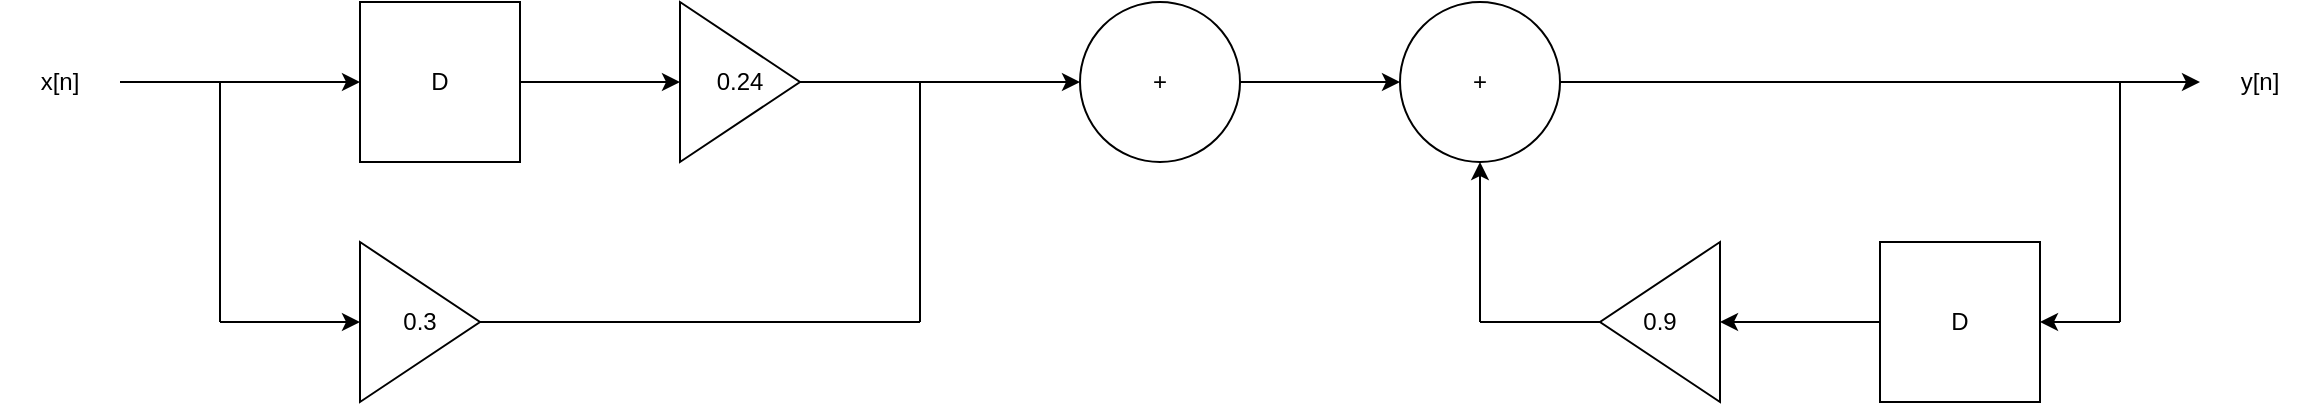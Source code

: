 <mxfile version="24.7.8">
  <diagram name="Page-1" id="ZX0jTbU3iRJgXv4F9GZD">
    <mxGraphModel dx="525" dy="570" grid="1" gridSize="10" guides="1" tooltips="1" connect="1" arrows="1" fold="1" page="1" pageScale="1" pageWidth="850" pageHeight="1100" math="0" shadow="0">
      <root>
        <mxCell id="0" />
        <mxCell id="1" parent="0" />
        <mxCell id="dWCEXIS_QhmnYMzosWze-9" style="edgeStyle=orthogonalEdgeStyle;rounded=0;orthogonalLoop=1;jettySize=auto;html=1;exitX=1;exitY=0.5;exitDx=0;exitDy=0;entryX=0;entryY=0.5;entryDx=0;entryDy=0;" edge="1" parent="1" source="dWCEXIS_QhmnYMzosWze-7" target="dWCEXIS_QhmnYMzosWze-16">
          <mxGeometry relative="1" as="geometry">
            <mxPoint x="80" y="160" as="sourcePoint" />
            <mxPoint x="200" y="160" as="targetPoint" />
          </mxGeometry>
        </mxCell>
        <mxCell id="dWCEXIS_QhmnYMzosWze-7" value="x[n]" style="text;html=1;align=center;verticalAlign=middle;whiteSpace=wrap;rounded=0;" vertex="1" parent="1">
          <mxGeometry x="20" y="145" width="60" height="30" as="geometry" />
        </mxCell>
        <mxCell id="dWCEXIS_QhmnYMzosWze-23" style="edgeStyle=orthogonalEdgeStyle;rounded=0;orthogonalLoop=1;jettySize=auto;html=1;exitX=1;exitY=0.5;exitDx=0;exitDy=0;entryX=0;entryY=0.5;entryDx=0;entryDy=0;" edge="1" parent="1" source="dWCEXIS_QhmnYMzosWze-8" target="dWCEXIS_QhmnYMzosWze-22">
          <mxGeometry relative="1" as="geometry" />
        </mxCell>
        <mxCell id="dWCEXIS_QhmnYMzosWze-8" value="0.24" style="triangle;whiteSpace=wrap;html=1;" vertex="1" parent="1">
          <mxGeometry x="360" y="120" width="60" height="80" as="geometry" />
        </mxCell>
        <mxCell id="dWCEXIS_QhmnYMzosWze-12" value="" style="endArrow=none;html=1;rounded=0;" edge="1" parent="1">
          <mxGeometry width="50" height="50" relative="1" as="geometry">
            <mxPoint x="130" y="280" as="sourcePoint" />
            <mxPoint x="130" y="160" as="targetPoint" />
          </mxGeometry>
        </mxCell>
        <mxCell id="dWCEXIS_QhmnYMzosWze-14" value="0.3" style="triangle;whiteSpace=wrap;html=1;" vertex="1" parent="1">
          <mxGeometry x="200" y="240" width="60" height="80" as="geometry" />
        </mxCell>
        <mxCell id="dWCEXIS_QhmnYMzosWze-15" value="" style="endArrow=classic;html=1;rounded=0;entryX=0;entryY=0.5;entryDx=0;entryDy=0;" edge="1" parent="1" target="dWCEXIS_QhmnYMzosWze-14">
          <mxGeometry width="50" height="50" relative="1" as="geometry">
            <mxPoint x="130" y="280" as="sourcePoint" />
            <mxPoint x="290" y="220" as="targetPoint" />
          </mxGeometry>
        </mxCell>
        <mxCell id="dWCEXIS_QhmnYMzosWze-17" style="edgeStyle=orthogonalEdgeStyle;rounded=0;orthogonalLoop=1;jettySize=auto;html=1;exitX=1;exitY=0.5;exitDx=0;exitDy=0;entryX=0;entryY=0.5;entryDx=0;entryDy=0;" edge="1" parent="1" source="dWCEXIS_QhmnYMzosWze-16" target="dWCEXIS_QhmnYMzosWze-8">
          <mxGeometry relative="1" as="geometry">
            <mxPoint x="360" y="160.345" as="targetPoint" />
          </mxGeometry>
        </mxCell>
        <mxCell id="dWCEXIS_QhmnYMzosWze-16" value="D" style="whiteSpace=wrap;html=1;aspect=fixed;" vertex="1" parent="1">
          <mxGeometry x="200" y="120" width="80" height="80" as="geometry" />
        </mxCell>
        <mxCell id="dWCEXIS_QhmnYMzosWze-19" value="" style="endArrow=none;html=1;rounded=0;exitX=1;exitY=0.5;exitDx=0;exitDy=0;" edge="1" parent="1" source="dWCEXIS_QhmnYMzosWze-14">
          <mxGeometry width="50" height="50" relative="1" as="geometry">
            <mxPoint x="410" y="290" as="sourcePoint" />
            <mxPoint x="480" y="280" as="targetPoint" />
          </mxGeometry>
        </mxCell>
        <mxCell id="dWCEXIS_QhmnYMzosWze-21" value="" style="endArrow=none;html=1;rounded=0;" edge="1" parent="1">
          <mxGeometry width="50" height="50" relative="1" as="geometry">
            <mxPoint x="480" y="280" as="sourcePoint" />
            <mxPoint x="480" y="160" as="targetPoint" />
          </mxGeometry>
        </mxCell>
        <mxCell id="dWCEXIS_QhmnYMzosWze-25" value="" style="edgeStyle=orthogonalEdgeStyle;rounded=0;orthogonalLoop=1;jettySize=auto;html=1;" edge="1" parent="1" source="dWCEXIS_QhmnYMzosWze-22" target="dWCEXIS_QhmnYMzosWze-24">
          <mxGeometry relative="1" as="geometry" />
        </mxCell>
        <mxCell id="dWCEXIS_QhmnYMzosWze-22" value="+" style="ellipse;whiteSpace=wrap;html=1;aspect=fixed;" vertex="1" parent="1">
          <mxGeometry x="560" y="120" width="80" height="80" as="geometry" />
        </mxCell>
        <mxCell id="dWCEXIS_QhmnYMzosWze-27" style="edgeStyle=orthogonalEdgeStyle;rounded=0;orthogonalLoop=1;jettySize=auto;html=1;exitX=1;exitY=0.5;exitDx=0;exitDy=0;entryX=0;entryY=0.5;entryDx=0;entryDy=0;" edge="1" parent="1" source="dWCEXIS_QhmnYMzosWze-24" target="dWCEXIS_QhmnYMzosWze-26">
          <mxGeometry relative="1" as="geometry" />
        </mxCell>
        <mxCell id="dWCEXIS_QhmnYMzosWze-24" value="+" style="ellipse;whiteSpace=wrap;html=1;aspect=fixed;" vertex="1" parent="1">
          <mxGeometry x="720" y="120" width="80" height="80" as="geometry" />
        </mxCell>
        <mxCell id="dWCEXIS_QhmnYMzosWze-26" value="y[n]" style="text;html=1;align=center;verticalAlign=middle;whiteSpace=wrap;rounded=0;" vertex="1" parent="1">
          <mxGeometry x="1120" y="145" width="60" height="30" as="geometry" />
        </mxCell>
        <mxCell id="dWCEXIS_QhmnYMzosWze-28" value="" style="endArrow=none;html=1;rounded=0;" edge="1" parent="1">
          <mxGeometry width="50" height="50" relative="1" as="geometry">
            <mxPoint x="1080" y="280" as="sourcePoint" />
            <mxPoint x="1080" y="160" as="targetPoint" />
          </mxGeometry>
        </mxCell>
        <mxCell id="dWCEXIS_QhmnYMzosWze-32" style="edgeStyle=orthogonalEdgeStyle;rounded=0;orthogonalLoop=1;jettySize=auto;html=1;exitX=0;exitY=0.5;exitDx=0;exitDy=0;entryX=0;entryY=0.5;entryDx=0;entryDy=0;" edge="1" parent="1" source="dWCEXIS_QhmnYMzosWze-29" target="dWCEXIS_QhmnYMzosWze-36">
          <mxGeometry relative="1" as="geometry">
            <mxPoint x="880" y="280" as="targetPoint" />
          </mxGeometry>
        </mxCell>
        <mxCell id="dWCEXIS_QhmnYMzosWze-29" value="D" style="whiteSpace=wrap;html=1;aspect=fixed;" vertex="1" parent="1">
          <mxGeometry x="960" y="240" width="80" height="80" as="geometry" />
        </mxCell>
        <mxCell id="dWCEXIS_QhmnYMzosWze-30" value="" style="endArrow=classic;html=1;rounded=0;entryX=1;entryY=0.5;entryDx=0;entryDy=0;" edge="1" parent="1" target="dWCEXIS_QhmnYMzosWze-29">
          <mxGeometry width="50" height="50" relative="1" as="geometry">
            <mxPoint x="1080" y="280" as="sourcePoint" />
            <mxPoint x="960" y="320" as="targetPoint" />
          </mxGeometry>
        </mxCell>
        <mxCell id="dWCEXIS_QhmnYMzosWze-33" value="" style="endArrow=none;html=1;rounded=0;entryX=1;entryY=0.5;entryDx=0;entryDy=0;" edge="1" parent="1" target="dWCEXIS_QhmnYMzosWze-36">
          <mxGeometry width="50" height="50" relative="1" as="geometry">
            <mxPoint x="760" y="280" as="sourcePoint" />
            <mxPoint x="820" y="280" as="targetPoint" />
          </mxGeometry>
        </mxCell>
        <mxCell id="dWCEXIS_QhmnYMzosWze-34" value="" style="endArrow=classic;html=1;rounded=0;entryX=0.5;entryY=1;entryDx=0;entryDy=0;" edge="1" parent="1" target="dWCEXIS_QhmnYMzosWze-24">
          <mxGeometry width="50" height="50" relative="1" as="geometry">
            <mxPoint x="760" y="280" as="sourcePoint" />
            <mxPoint x="910" y="340" as="targetPoint" />
          </mxGeometry>
        </mxCell>
        <mxCell id="dWCEXIS_QhmnYMzosWze-36" value="0.9" style="triangle;whiteSpace=wrap;html=1;direction=west;" vertex="1" parent="1">
          <mxGeometry x="820" y="240" width="60" height="80" as="geometry" />
        </mxCell>
      </root>
    </mxGraphModel>
  </diagram>
</mxfile>
